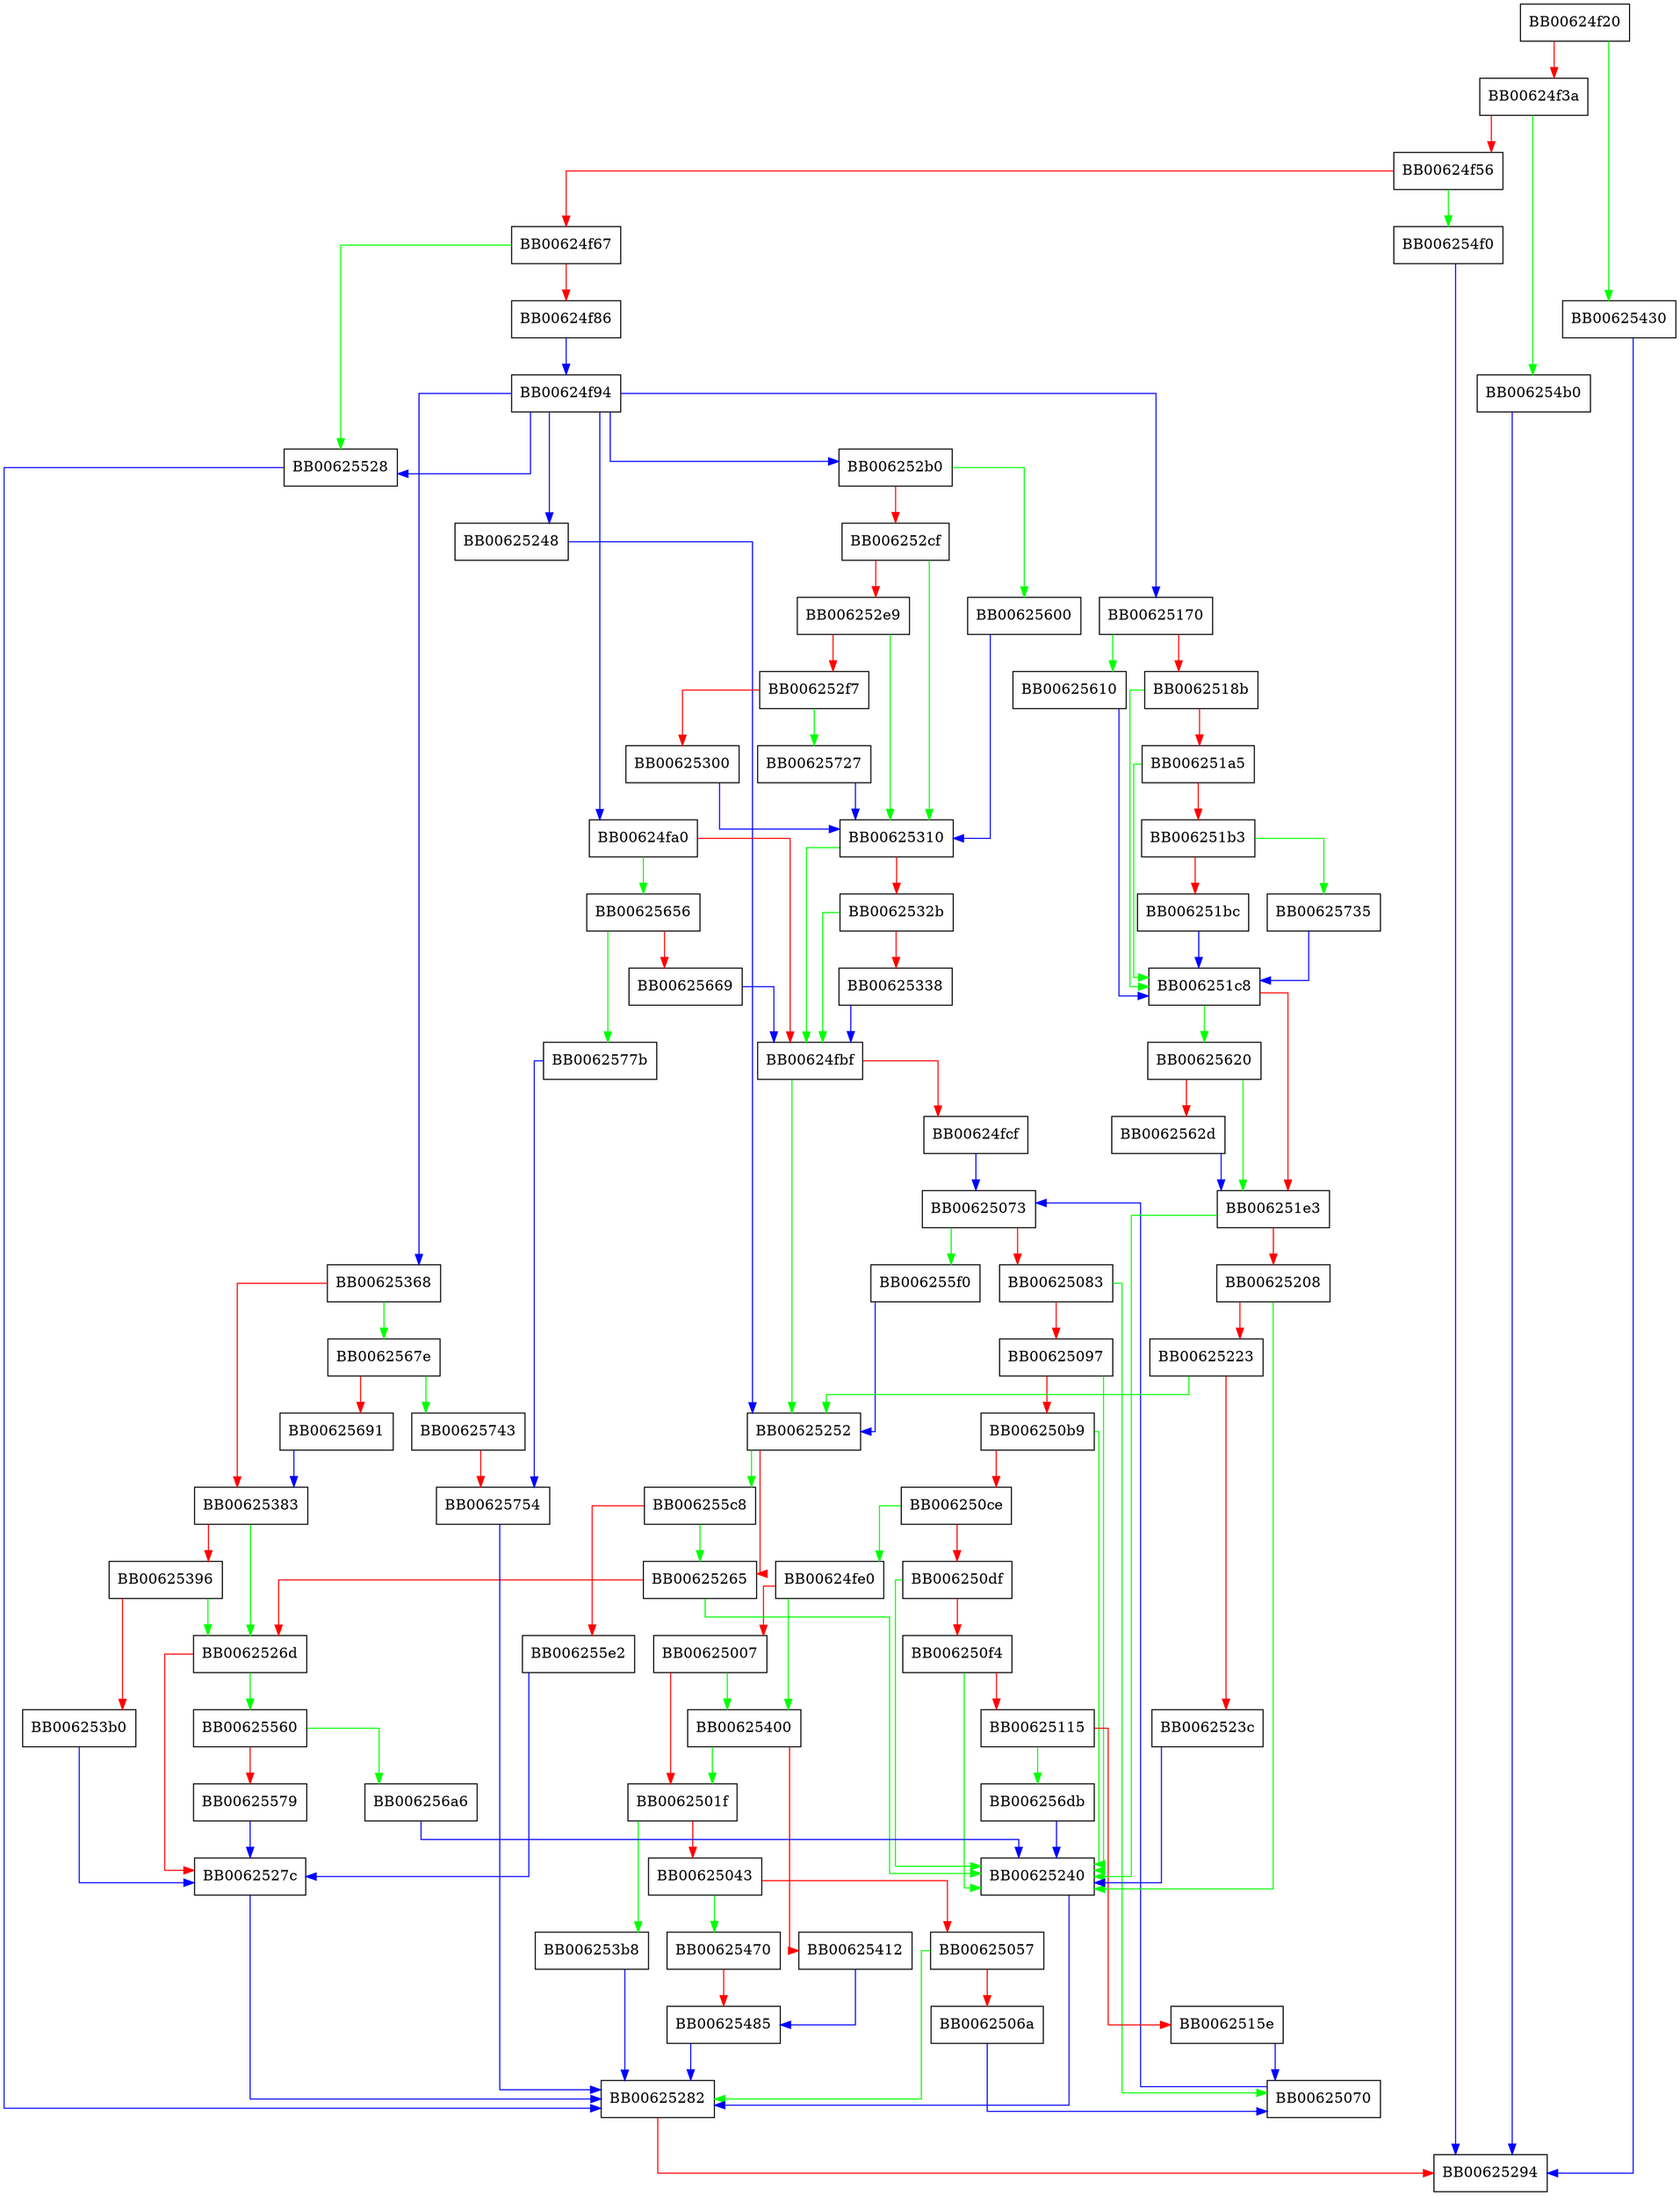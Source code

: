 digraph PKCS7_dataFinal {
  node [shape="box"];
  graph [splines=ortho];
  BB00624f20 -> BB00625430 [color="green"];
  BB00624f20 -> BB00624f3a [color="red"];
  BB00624f3a -> BB006254b0 [color="green"];
  BB00624f3a -> BB00624f56 [color="red"];
  BB00624f56 -> BB006254f0 [color="green"];
  BB00624f56 -> BB00624f67 [color="red"];
  BB00624f67 -> BB00625528 [color="green"];
  BB00624f67 -> BB00624f86 [color="red"];
  BB00624f86 -> BB00624f94 [color="blue"];
  BB00624f94 -> BB00625248 [color="blue"];
  BB00624f94 -> BB006252b0 [color="blue"];
  BB00624f94 -> BB00625368 [color="blue"];
  BB00624f94 -> BB00624fa0 [color="blue"];
  BB00624f94 -> BB00625170 [color="blue"];
  BB00624f94 -> BB00625528 [color="blue"];
  BB00624fa0 -> BB00625656 [color="green"];
  BB00624fa0 -> BB00624fbf [color="red"];
  BB00624fbf -> BB00625252 [color="green"];
  BB00624fbf -> BB00624fcf [color="red"];
  BB00624fcf -> BB00625073 [color="blue"];
  BB00624fe0 -> BB00625400 [color="green"];
  BB00624fe0 -> BB00625007 [color="red"];
  BB00625007 -> BB00625400 [color="green"];
  BB00625007 -> BB0062501f [color="red"];
  BB0062501f -> BB006253b8 [color="green"];
  BB0062501f -> BB00625043 [color="red"];
  BB00625043 -> BB00625470 [color="green"];
  BB00625043 -> BB00625057 [color="red"];
  BB00625057 -> BB00625282 [color="green"];
  BB00625057 -> BB0062506a [color="red"];
  BB0062506a -> BB00625070 [color="blue"];
  BB00625070 -> BB00625073 [color="blue"];
  BB00625073 -> BB006255f0 [color="green"];
  BB00625073 -> BB00625083 [color="red"];
  BB00625083 -> BB00625070 [color="green"];
  BB00625083 -> BB00625097 [color="red"];
  BB00625097 -> BB00625240 [color="green"];
  BB00625097 -> BB006250b9 [color="red"];
  BB006250b9 -> BB00625240 [color="green"];
  BB006250b9 -> BB006250ce [color="red"];
  BB006250ce -> BB00624fe0 [color="green"];
  BB006250ce -> BB006250df [color="red"];
  BB006250df -> BB00625240 [color="green"];
  BB006250df -> BB006250f4 [color="red"];
  BB006250f4 -> BB00625240 [color="green"];
  BB006250f4 -> BB00625115 [color="red"];
  BB00625115 -> BB006256db [color="green"];
  BB00625115 -> BB0062515e [color="red"];
  BB0062515e -> BB00625070 [color="blue"];
  BB00625170 -> BB00625610 [color="green"];
  BB00625170 -> BB0062518b [color="red"];
  BB0062518b -> BB006251c8 [color="green"];
  BB0062518b -> BB006251a5 [color="red"];
  BB006251a5 -> BB006251c8 [color="green"];
  BB006251a5 -> BB006251b3 [color="red"];
  BB006251b3 -> BB00625735 [color="green"];
  BB006251b3 -> BB006251bc [color="red"];
  BB006251bc -> BB006251c8 [color="blue"];
  BB006251c8 -> BB00625620 [color="green"];
  BB006251c8 -> BB006251e3 [color="red"];
  BB006251e3 -> BB00625240 [color="green"];
  BB006251e3 -> BB00625208 [color="red"];
  BB00625208 -> BB00625240 [color="green"];
  BB00625208 -> BB00625223 [color="red"];
  BB00625223 -> BB00625252 [color="green"];
  BB00625223 -> BB0062523c [color="red"];
  BB0062523c -> BB00625240 [color="blue"];
  BB00625240 -> BB00625282 [color="blue"];
  BB00625248 -> BB00625252 [color="blue"];
  BB00625252 -> BB006255c8 [color="green"];
  BB00625252 -> BB00625265 [color="red"];
  BB00625265 -> BB00625240 [color="green"];
  BB00625265 -> BB0062526d [color="red"];
  BB0062526d -> BB00625560 [color="green"];
  BB0062526d -> BB0062527c [color="red"];
  BB0062527c -> BB00625282 [color="blue"];
  BB00625282 -> BB00625294 [color="red"];
  BB006252b0 -> BB00625600 [color="green"];
  BB006252b0 -> BB006252cf [color="red"];
  BB006252cf -> BB00625310 [color="green"];
  BB006252cf -> BB006252e9 [color="red"];
  BB006252e9 -> BB00625310 [color="green"];
  BB006252e9 -> BB006252f7 [color="red"];
  BB006252f7 -> BB00625727 [color="green"];
  BB006252f7 -> BB00625300 [color="red"];
  BB00625300 -> BB00625310 [color="blue"];
  BB00625310 -> BB00624fbf [color="green"];
  BB00625310 -> BB0062532b [color="red"];
  BB0062532b -> BB00624fbf [color="green"];
  BB0062532b -> BB00625338 [color="red"];
  BB00625338 -> BB00624fbf [color="blue"];
  BB00625368 -> BB0062567e [color="green"];
  BB00625368 -> BB00625383 [color="red"];
  BB00625383 -> BB0062526d [color="green"];
  BB00625383 -> BB00625396 [color="red"];
  BB00625396 -> BB0062526d [color="green"];
  BB00625396 -> BB006253b0 [color="red"];
  BB006253b0 -> BB0062527c [color="blue"];
  BB006253b8 -> BB00625282 [color="blue"];
  BB00625400 -> BB0062501f [color="green"];
  BB00625400 -> BB00625412 [color="red"];
  BB00625412 -> BB00625485 [color="blue"];
  BB00625430 -> BB00625294 [color="blue"];
  BB00625470 -> BB00625485 [color="red"];
  BB00625485 -> BB00625282 [color="blue"];
  BB006254b0 -> BB00625294 [color="blue"];
  BB006254f0 -> BB00625294 [color="blue"];
  BB00625528 -> BB00625282 [color="blue"];
  BB00625560 -> BB006256a6 [color="green"];
  BB00625560 -> BB00625579 [color="red"];
  BB00625579 -> BB0062527c [color="blue"];
  BB006255c8 -> BB00625265 [color="green"];
  BB006255c8 -> BB006255e2 [color="red"];
  BB006255e2 -> BB0062527c [color="blue"];
  BB006255f0 -> BB00625252 [color="blue"];
  BB00625600 -> BB00625310 [color="blue"];
  BB00625610 -> BB006251c8 [color="blue"];
  BB00625620 -> BB006251e3 [color="green"];
  BB00625620 -> BB0062562d [color="red"];
  BB0062562d -> BB006251e3 [color="blue"];
  BB00625656 -> BB0062577b [color="green"];
  BB00625656 -> BB00625669 [color="red"];
  BB00625669 -> BB00624fbf [color="blue"];
  BB0062567e -> BB00625743 [color="green"];
  BB0062567e -> BB00625691 [color="red"];
  BB00625691 -> BB00625383 [color="blue"];
  BB006256a6 -> BB00625240 [color="blue"];
  BB006256db -> BB00625240 [color="blue"];
  BB00625727 -> BB00625310 [color="blue"];
  BB00625735 -> BB006251c8 [color="blue"];
  BB00625743 -> BB00625754 [color="red"];
  BB00625754 -> BB00625282 [color="blue"];
  BB0062577b -> BB00625754 [color="blue"];
}